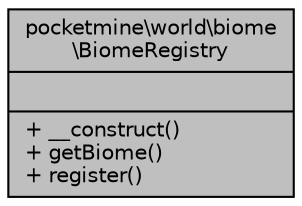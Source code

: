 digraph "pocketmine\world\biome\BiomeRegistry"
{
 // INTERACTIVE_SVG=YES
 // LATEX_PDF_SIZE
  edge [fontname="Helvetica",fontsize="10",labelfontname="Helvetica",labelfontsize="10"];
  node [fontname="Helvetica",fontsize="10",shape=record];
  Node1 [label="{pocketmine\\world\\biome\l\\BiomeRegistry\n||+ __construct()\l+ getBiome()\l+ register()\l}",height=0.2,width=0.4,color="black", fillcolor="grey75", style="filled", fontcolor="black",tooltip=" "];
}
